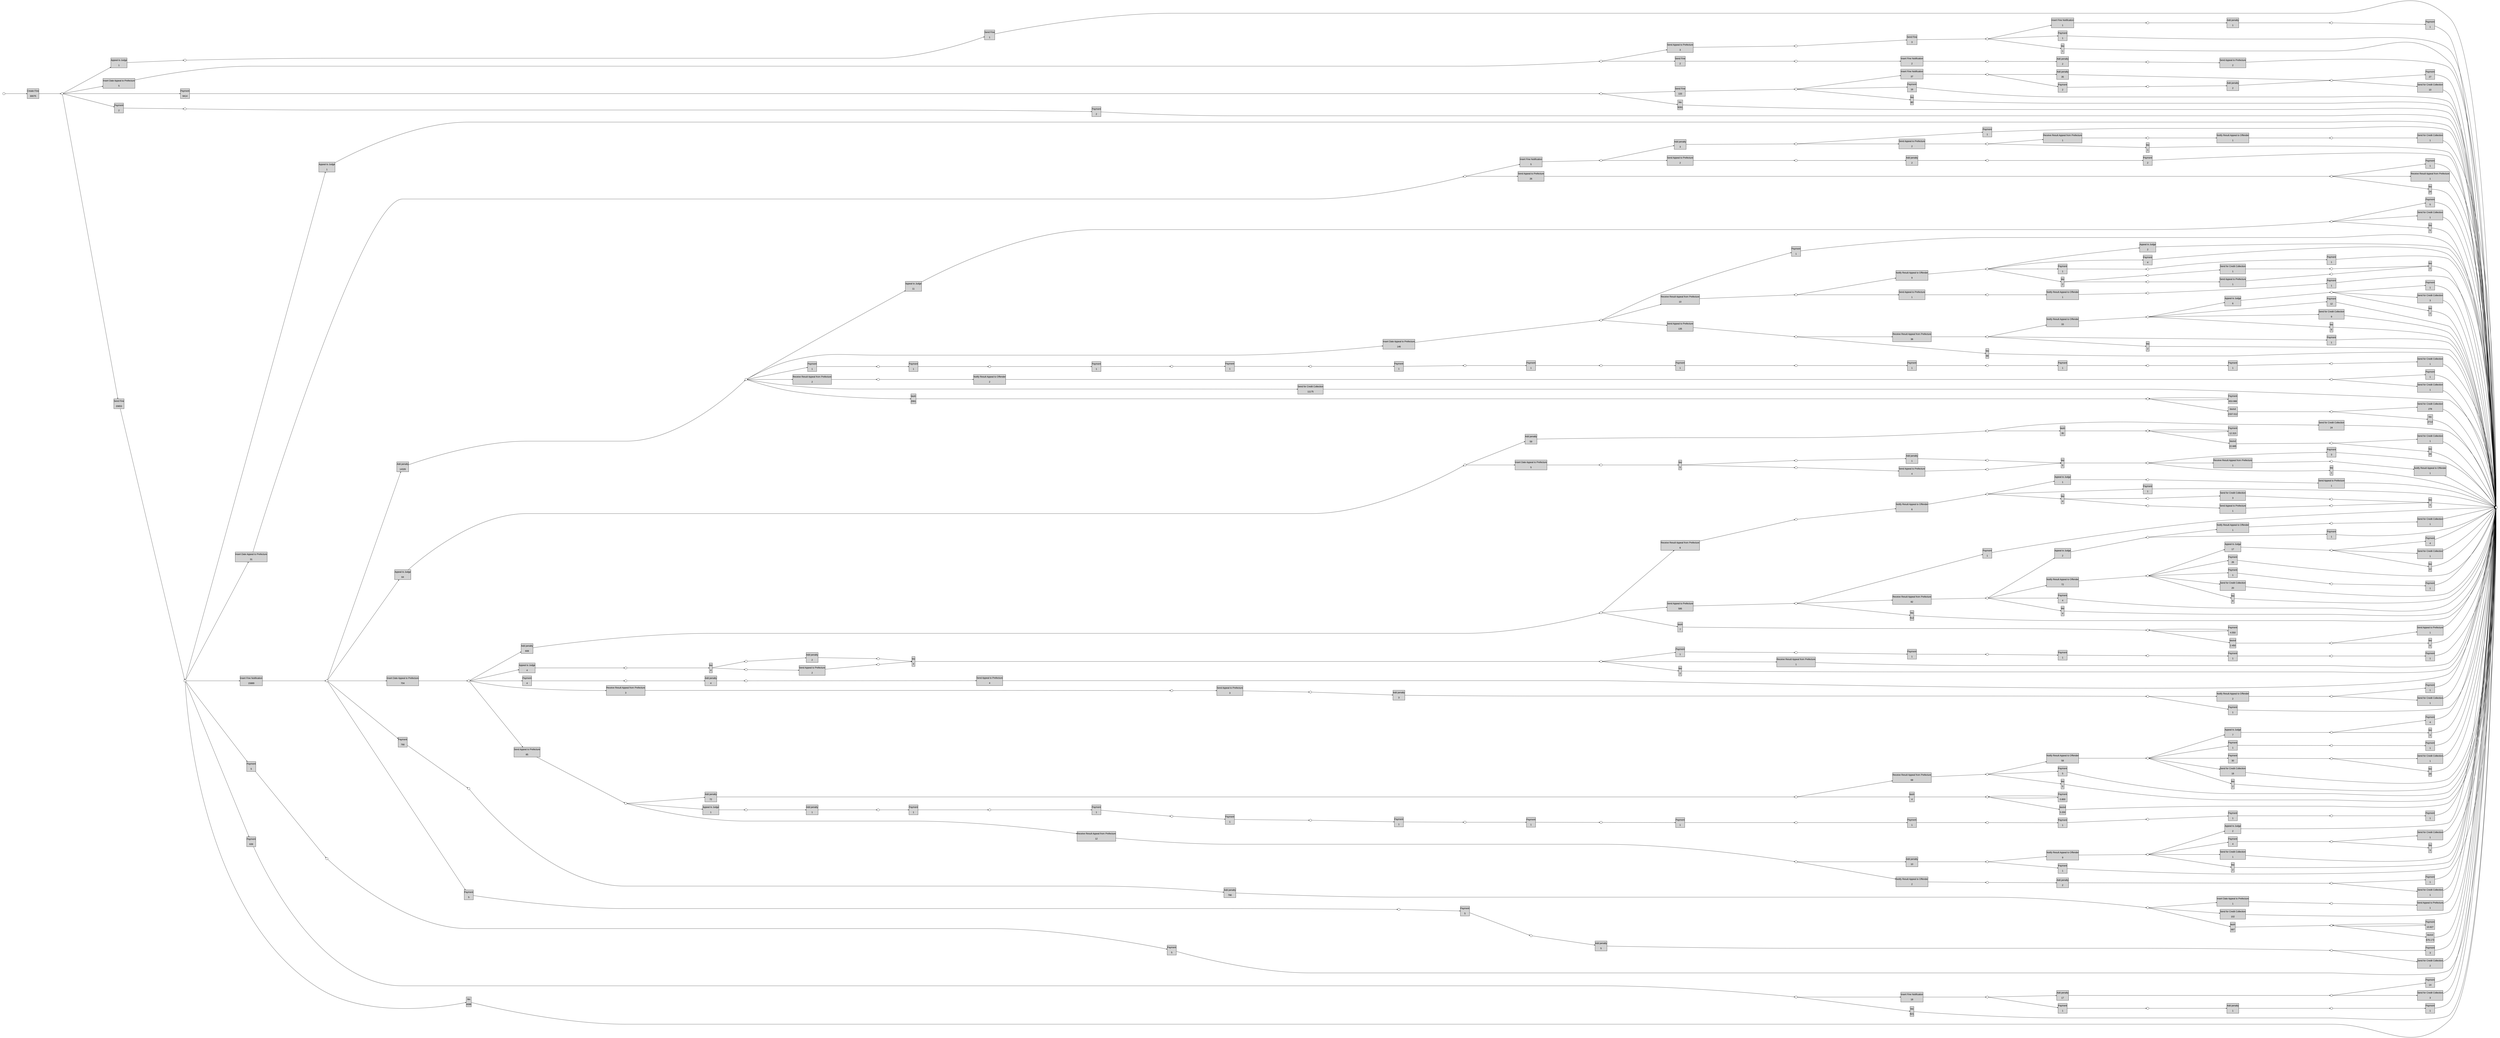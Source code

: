 digraph G { 
ranksep=".3"; fontsize="14"; remincross=true; margin="0.0,0.0"; fontname="Arial";rankdir="LR";
edge [arrowsize="0.5"];
node [height=".2",width=".2",fontname="Arial",fontsize="14"];
ratio=0.4;
id1 [shape="box",margin="0, 0.1",label="Add penalty\n\n790",style="filled"];
id2 [shape="box",margin="0, 0.1",label="Add penalty\n\n59",style="filled"];
id3 [shape="box",margin="0, 0.1",label="Add penalty\n\n1",style="filled"];
id4 [shape="box",margin="0, 0.1",label="Add penalty\n\n608",style="filled"];
id5 [shape="box",margin="0, 0.1",label="Add penalty\n\n14326",style="filled"];
id6 [shape="box",margin="0, 0.1",label="Add penalty\n\n4",style="filled"];
id7 [shape="box",margin="0, 0.1",label="Add penalty\n\n2",style="filled"];
id8 [shape="box",margin="0, 0.1",label="Add penalty\n\n72",style="filled"];
id9 [shape="box",margin="0, 0.1",label="Add penalty\n\n1",style="filled"];
id10 [shape="box",margin="0, 0.1",label="Add penalty\n\n10",style="filled"];
id11 [shape="box",margin="0, 0.1",label="Add penalty\n\n2",style="filled"];
id12 [shape="box",margin="0, 0.1",label="Add penalty\n\n3",style="filled"];
id13 [shape="box",margin="0, 0.1",label="Add penalty\n\n5",style="filled"];
id14 [shape="box",margin="0, 0.1",label="Add penalty\n\n17",style="filled"];
id15 [shape="box",margin="0, 0.1",label="Add penalty\n\n1",style="filled"];
id16 [shape="box",margin="0, 0.1",label="Add penalty\n\n3",style="filled"];
id17 [shape="box",margin="0, 0.1",label="Add penalty\n\n2",style="filled"];
id18 [shape="box",margin="0, 0.1",label="Add penalty\n\n35",style="filled"];
id19 [shape="box",margin="0, 0.1",label="Add penalty\n\n2",style="filled"];
id20 [shape="box",margin="0, 0.1",label="Add penalty\n\n2",style="filled"];
id21 [shape="box",margin="0, 0.1",label="Add penalty\n\n1",style="filled"];
id22 [shape="box",margin="0, 0.1",label="Appeal to Judge\n\n1",style="filled"];
id23 [shape="box",margin="0, 0.1",label="Appeal to Judge\n\n64",style="filled"];
id24 [shape="box",margin="0, 0.1",label="Appeal to Judge\n\n2",style="filled"];
id25 [shape="box",margin="0, 0.1",label="Appeal to Judge\n\n17",style="filled"];
id26 [shape="box",margin="0, 0.1",label="Appeal to Judge\n\n1",style="filled"];
id27 [shape="box",margin="0, 0.1",label="Appeal to Judge\n\n4",style="filled"];
id28 [shape="box",margin="0, 0.1",label="Appeal to Judge\n\n11",style="filled"];
id29 [shape="box",margin="0, 0.1",label="Appeal to Judge\n\n7",style="filled"];
id30 [shape="box",margin="0, 0.1",label="Appeal to Judge\n\n1",style="filled"];
id31 [shape="box",margin="0, 0.1",label="Appeal to Judge\n\n2",style="filled"];
id32 [shape="box",margin="0, 0.1",label="Appeal to Judge\n\n1",style="filled"];
id33 [shape="box",margin="0, 0.1",label="Appeal to Judge\n\n6",style="filled"];
id34 [shape="box",margin="0, 0.1",label="Appeal to Judge\n\n2",style="filled"];
id35 [shape="box",margin="0, 0.1",label="Create Fine\n\n30075",style="filled"];
id36 [shape="box",margin="0, 0.1",label="Insert Date Appeal to Prefecture\n\n1",style="filled"];
id37 [shape="box",margin="0, 0.1",label="Insert Date Appeal to Prefecture\n\n5",style="filled"];
id38 [shape="box",margin="0, 0.1",label="Insert Date Appeal to Prefecture\n\n704",style="filled"];
id39 [shape="box",margin="0, 0.1",label="Insert Date Appeal to Prefecture\n\n146",style="filled"];
id40 [shape="box",margin="0, 0.1",label="Insert Date Appeal to Prefecture\n\n31",style="filled"];
id41 [shape="box",margin="0, 0.1",label="Insert Date Appeal to Prefecture\n\n5",style="filled"];
id42 [shape="box",margin="0, 0.1",label="Insert Fine Notification\n\n15889",style="filled"];
id43 [shape="box",margin="0, 0.1",label="Insert Fine Notification\n\n18",style="filled"];
id44 [shape="box",margin="0, 0.1",label="Insert Fine Notification\n\n5",style="filled"];
id45 [shape="box",margin="0, 0.1",label="Insert Fine Notification\n\n37",style="filled"];
id46 [shape="box",margin="0, 0.1",label="Insert Fine Notification\n\n2",style="filled"];
id47 [shape="box",margin="0, 0.1",label="Insert Fine Notification\n\n1",style="filled"];
id48 [shape="box",margin="0, 0.1",label="Notify Result Appeal to Offender\n\n1",style="filled"];
id49 [shape="box",margin="0, 0.1",label="Notify Result Appeal to Offender\n\n1",style="filled"];
id50 [shape="box",margin="0, 0.1",label="Notify Result Appeal to Offender\n\n72",style="filled"];
id51 [shape="box",margin="0, 0.1",label="Notify Result Appeal to Offender\n\n6",style="filled"];
id52 [shape="box",margin="0, 0.1",label="Notify Result Appeal to Offender\n\n58",style="filled"];
id53 [shape="box",margin="0, 0.1",label="Notify Result Appeal to Offender\n\n9",style="filled"];
id54 [shape="box",margin="0, 0.1",label="Notify Result Appeal to Offender\n\n2",style="filled"];
id55 [shape="box",margin="0, 0.1",label="Notify Result Appeal to Offender\n\n2",style="filled"];
id56 [shape="box",margin="0, 0.1",label="Notify Result Appeal to Offender\n\n1",style="filled"];
id57 [shape="box",margin="0, 0.1",label="Notify Result Appeal to Offender\n\n33",style="filled"];
id58 [shape="box",margin="0, 0.1",label="Notify Result Appeal to Offender\n\n1",style="filled"];
id59 [shape="box",margin="0, 0.1",label="Notify Result Appeal to Offender\n\n9",style="filled"];
id60 [shape="box",margin="0, 0.1",label="Notify Result Appeal to Offender\n\n2",style="filled"];
id61 [shape="box",margin="0, 0.1",label="Payment\n\n1",style="filled"];
id62 [shape="box",margin="0, 0.1",label="Payment\n\n1",style="filled"];
id63 [shape="box",margin="0, 0.1",label="Payment\n\n1",style="filled"];
id64 [shape="box",margin="0, 0.1",label="Payment\n\n1",style="filled"];
id65 [shape="box",margin="0, 0.1",label="Payment\n\n1",style="filled"];
id66 [shape="box",margin="0, 0.1",label="Payment\n\n1",style="filled"];
id67 [shape="box",margin="0, 0.1",label="Payment\n\n1",style="filled"];
id68 [shape="box",margin="0, 0.1",label="Payment\n\n1",style="filled"];
id69 [shape="box",margin="0, 0.1",label="Payment\n\n1",style="filled"];
id70 [shape="box",margin="0, 0.1",label="Payment\n\n1",style="filled"];
id71 [shape="box",margin="0, 0.1",label="Payment\n\n790",style="filled"];
id72 [shape="box",margin="0, 0.1",label="Payment\n\n10.827",style="filled"];
id73 [shape="box",margin="0, 0.1",label="Payment\n\n12.315",style="filled"];
id74 [shape="box",margin="0, 0.1",label="Payment\n\n5",style="filled"];
id75 [shape="box",margin="0, 0.1",label="Payment\n\n5",style="filled"];
id76 [shape="box",margin="0, 0.1",label="Payment\n\n3",style="filled"];
id77 [shape="box",margin="0, 0.1",label="Payment\n\n1",style="filled"];
id78 [shape="box",margin="0, 0.1",label="Payment\n\n4",style="filled"];
id79 [shape="box",margin="0, 0.1",label="Payment\n\n1",style="filled"];
id80 [shape="box",margin="0, 0.1",label="Payment\n\n26",style="filled"];
id81 [shape="box",margin="0, 0.1",label="Payment\n\n1",style="filled"];
id82 [shape="box",margin="0, 0.1",label="Payment\n\n1",style="filled"];
id83 [shape="box",margin="0, 0.1",label="Payment\n\n4",style="filled"];
id84 [shape="box",margin="0, 0.1",label="Payment\n\n1",style="filled"];
id85 [shape="box",margin="0, 0.1",label="Payment\n\n4.550",style="filled"];
id86 [shape="box",margin="0, 0.1",label="Payment\n\n4",style="filled"];
id87 [shape="box",margin="0, 0.1",label="Payment\n\n1",style="filled"];
id88 [shape="box",margin="0, 0.1",label="Payment\n\n1",style="filled"];
id89 [shape="box",margin="0, 0.1",label="Payment\n\n1",style="filled"];
id90 [shape="box",margin="0, 0.1",label="Payment\n\n1",style="filled"];
id91 [shape="box",margin="0, 0.1",label="Payment\n\n1",style="filled"];
id92 [shape="box",margin="0, 0.1",label="Payment\n\n0.800",style="filled"];
id93 [shape="box",margin="0, 0.1",label="Payment\n\n5",style="filled"];
id94 [shape="box",margin="0, 0.1",label="Payment\n\n5",style="filled"];
id95 [shape="box",margin="0, 0.1",label="Payment\n\n1",style="filled"];
id96 [shape="box",margin="0, 0.1",label="Payment\n\n1",style="filled"];
id97 [shape="box",margin="0, 0.1",label="Payment\n\n30",style="filled"];
id98 [shape="box",margin="0, 0.1",label="Payment\n\n4",style="filled"];
id99 [shape="box",margin="0, 0.1",label="Payment\n\n1",style="filled"];
id100 [shape="box",margin="0, 0.1",label="Payment\n\n1",style="filled"];
id101 [shape="box",margin="0, 0.1",label="Payment\n\n1",style="filled"];
id102 [shape="box",margin="0, 0.1",label="Payment\n\n1",style="filled"];
id103 [shape="box",margin="0, 0.1",label="Payment\n\n1",style="filled"];
id104 [shape="box",margin="0, 0.1",label="Payment\n\n1",style="filled"];
id105 [shape="box",margin="0, 0.1",label="Payment\n\n1",style="filled"];
id106 [shape="box",margin="0, 0.1",label="Payment\n\n1",style="filled"];
id107 [shape="box",margin="0, 0.1",label="Payment\n\n1",style="filled"];
id108 [shape="box",margin="0, 0.1",label="Payment\n\n1",style="filled"];
id109 [shape="box",margin="0, 0.1",label="Payment\n\n1",style="filled"];
id110 [shape="box",margin="0, 0.1",label="Payment\n\n1",style="filled"];
id111 [shape="box",margin="0, 0.1",label="Payment\n\n4",style="filled"];
id112 [shape="box",margin="0, 0.1",label="Payment\n\n1",style="filled"];
id113 [shape="box",margin="0, 0.1",label="Payment\n\n1",style="filled"];
id114 [shape="box",margin="0, 0.1",label="Payment\n\n1",style="filled"];
id115 [shape="box",margin="0, 0.1",label="Payment\n\n5",style="filled"];
id116 [shape="box",margin="0, 0.1",label="Payment\n\n5",style="filled"];
id117 [shape="box",margin="0, 0.1",label="Payment\n\n3",style="filled"];
id118 [shape="box",margin="0, 0.1",label="Payment\n\n639",style="filled"];
id119 [shape="box",margin="0, 0.1",label="Payment\n\n14",style="filled"];
id120 [shape="box",margin="0, 0.1",label="Payment\n\n1",style="filled"];
id121 [shape="box",margin="0, 0.1",label="Payment\n\n1",style="filled"];
id122 [shape="box",margin="0, 0.1",label="Payment\n\n1",style="filled"];
id123 [shape="box",margin="0, 0.1",label="Payment\n\n2",style="filled"];
id124 [shape="box",margin="0, 0.1",label="Payment\n\n1",style="filled"];
id125 [shape="box",margin="0, 0.1",label="Payment\n\n1",style="filled"];
id126 [shape="box",margin="0, 0.1",label="Payment\n\n9414",style="filled"];
id127 [shape="box",margin="0, 0.1",label="Payment\n\n16",style="filled"];
id128 [shape="box",margin="0, 0.1",label="Payment\n\n2",style="filled"];
id129 [shape="box",margin="0, 0.1",label="Payment\n\n27",style="filled"];
id130 [shape="box",margin="0, 0.1",label="Payment\n\n1",style="filled"];
id131 [shape="box",margin="0, 0.1",label="Payment\n\n1",style="filled"];
id132 [shape="box",margin="0, 0.1",label="Payment\n\n12",style="filled"];
id133 [shape="box",margin="0, 0.1",label="Payment\n\n1",style="filled"];
id134 [shape="box",margin="0, 0.1",label="Payment\n\n2",style="filled"];
id135 [shape="box",margin="0, 0.1",label="Payment\n\n1",style="filled"];
id136 [shape="box",margin="0, 0.1",label="Payment\n\n2",style="filled"];
id137 [shape="box",margin="0, 0.1",label="Payment\n\n4",style="filled"];
id138 [shape="box",margin="0, 0.1",label="Payment\n\n1",style="filled"];
id139 [shape="box",margin="0, 0.1",label="Payment\n\n1",style="filled"];
id140 [shape="box",margin="0, 0.1",label="Payment\n\n1",style="filled"];
id141 [shape="box",margin="0, 0.1",label="Payment\n\n653.988",style="filled"];
id142 [shape="box",margin="0, 0.1",label="Receive Result Appeal from Prefecture\n\n1",style="filled"];
id143 [shape="box",margin="0, 0.1",label="Receive Result Appeal from Prefecture\n\n82",style="filled"];
id144 [shape="box",margin="0, 0.1",label="Receive Result Appeal from Prefecture\n\n6",style="filled"];
id145 [shape="box",margin="0, 0.1",label="Receive Result Appeal from Prefecture\n\n1",style="filled"];
id146 [shape="box",margin="0, 0.1",label="Receive Result Appeal from Prefecture\n\n68",style="filled"];
id147 [shape="box",margin="0, 0.1",label="Receive Result Appeal from Prefecture\n\n12",style="filled"];
id148 [shape="box",margin="0, 0.1",label="Receive Result Appeal from Prefecture\n\n3",style="filled"];
id149 [shape="box",margin="0, 0.1",label="Receive Result Appeal from Prefecture\n\n36",style="filled"];
id150 [shape="box",margin="0, 0.1",label="Receive Result Appeal from Prefecture\n\n1",style="filled"];
id151 [shape="box",margin="0, 0.1",label="Receive Result Appeal from Prefecture\n\n1",style="filled"];
id152 [shape="box",margin="0, 0.1",label="Receive Result Appeal from Prefecture\n\n10",style="filled"];
id153 [shape="box",margin="0, 0.1",label="Receive Result Appeal from Prefecture\n\n2",style="filled"];
id154 [shape="box",margin="0, 0.1",label="Send Appeal to Prefecture\n\n1",style="filled"];
id155 [shape="box",margin="0, 0.1",label="Send Appeal to Prefecture\n\n4",style="filled"];
id156 [shape="box",margin="0, 0.1",label="Send Appeal to Prefecture\n\n595",style="filled"];
id157 [shape="box",margin="0, 0.1",label="Send Appeal to Prefecture\n\n1",style="filled"];
id158 [shape="box",margin="0, 0.1",label="Send Appeal to Prefecture\n\n1",style="filled"];
id159 [shape="box",margin="0, 0.1",label="Send Appeal to Prefecture\n\n1",style="filled"];
id160 [shape="box",margin="0, 0.1",label="Send Appeal to Prefecture\n\n4",style="filled"];
id161 [shape="box",margin="0, 0.1",label="Send Appeal to Prefecture\n\n2",style="filled"];
id162 [shape="box",margin="0, 0.1",label="Send Appeal to Prefecture\n\n85",style="filled"];
id163 [shape="box",margin="0, 0.1",label="Send Appeal to Prefecture\n\n135",style="filled"];
id164 [shape="box",margin="0, 0.1",label="Send Appeal to Prefecture\n\n3",style="filled"];
id165 [shape="box",margin="0, 0.1",label="Send Appeal to Prefecture\n\n2",style="filled"];
id166 [shape="box",margin="0, 0.1",label="Send Appeal to Prefecture\n\n2",style="filled"];
id167 [shape="box",margin="0, 0.1",label="Send Appeal to Prefecture\n\n26",style="filled"];
id168 [shape="box",margin="0, 0.1",label="Send Appeal to Prefecture\n\n2",style="filled"];
id169 [shape="box",margin="0, 0.1",label="Send Appeal to Prefecture\n\n3",style="filled"];
id170 [shape="box",margin="0, 0.1",label="Send Appeal to Prefecture\n\n1",style="filled"];
id171 [shape="box",margin="0, 0.1",label="Send Appeal to Prefecture\n\n1",style="filled"];
id172 [shape="box",margin="0, 0.1",label="Send Fine\n\n133",style="filled"];
id173 [shape="box",margin="0, 0.1",label="Send Fine\n\n1",style="filled"];
id174 [shape="box",margin="0, 0.1",label="Send Fine\n\n2",style="filled"];
id175 [shape="box",margin="0, 0.1",label="Send Fine\n\n3",style="filled"];
id176 [shape="box",margin="0, 0.1",label="Send Fine\n\n20653",style="filled"];
id177 [shape="box",margin="0, 0.1",label="Send for Credit Collection\n\n1",style="filled"];
id178 [shape="box",margin="0, 0.1",label="Send for Credit Collection\n\n102",style="filled"];
id179 [shape="box",margin="0, 0.1",label="Send for Credit Collection\n\n24",style="filled"];
id180 [shape="box",margin="0, 0.1",label="Send for Credit Collection\n\n1",style="filled"];
id181 [shape="box",margin="0, 0.1",label="Send for Credit Collection\n\n1",style="filled"];
id182 [shape="box",margin="0, 0.1",label="Send for Credit Collection\n\n20",style="filled"];
id183 [shape="box",margin="0, 0.1",label="Send for Credit Collection\n\n1",style="filled"];
id184 [shape="box",margin="0, 0.1",label="Send for Credit Collection\n\n3",style="filled"];
id185 [shape="box",margin="0, 0.1",label="Send for Credit Collection\n\n11175",style="filled"];
id186 [shape="box",margin="0, 0.1",label="Send for Credit Collection\n\n1",style="filled"];
id187 [shape="box",margin="0, 0.1",label="Send for Credit Collection\n\n18",style="filled"];
id188 [shape="box",margin="0, 0.1",label="Send for Credit Collection\n\n1",style="filled"];
id189 [shape="box",margin="0, 0.1",label="Send for Credit Collection\n\n1",style="filled"];
id190 [shape="box",margin="0, 0.1",label="Send for Credit Collection\n\n1",style="filled"];
id191 [shape="box",margin="0, 0.1",label="Send for Credit Collection\n\n1",style="filled"];
id192 [shape="box",margin="0, 0.1",label="Send for Credit Collection\n\n1",style="filled"];
id193 [shape="box",margin="0, 0.1",label="Send for Credit Collection\n\n2",style="filled"];
id194 [shape="box",margin="0, 0.1",label="Send for Credit Collection\n\n3",style="filled"];
id195 [shape="box",margin="0, 0.1",label="Send for Credit Collection\n\n1",style="filled"];
id196 [shape="box",margin="0, 0.1",label="Send for Credit Collection\n\n10",style="filled"];
id197 [shape="box",margin="0, 0.1",label="Send for Credit Collection\n\n9",style="filled"];
id198 [shape="box",margin="0, 0.1",label="Send for Credit Collection\n\n3",style="filled"];
id199 [shape="box",margin="0, 0.1",label="Send for Credit Collection\n\n1",style="filled"];
id200 [shape="box",margin="0, 0.1",label="Send for Credit Collection\n\n1",style="filled"];
id201 [shape="box",margin="0, 0.1",label="Send for Credit Collection\n\n278",style="filled"];
id202 [shape="box",margin="0, 0.1",label="tau\n\n2713",style="filled"];
id203 [shape="box",margin="0, 0.1",label="tau\n\n4088",style="filled"];
id204 [shape="box",margin="0, 0.1",label="tau\n\n34",style="filled"];
id205 [shape="box",margin="0, 0.1",label="tau\n\n5",style="filled"];
id206 [shape="box",margin="0, 0.1",label="tau\n\n5",style="filled"];
id207 [shape="box",margin="0, 0.1",label="tau\n\n1",style="filled"];
id208 [shape="box",margin="0, 0.1",label="tau\n\n512",style="filled"];
id209 [shape="box",margin="0, 0.1",label="tau\n\n4",style="filled"];
id210 [shape="box",margin="0, 0.1",label="tau\n\n8",style="filled"];
id211 [shape="box",margin="0, 0.1",label="tau\n\n12",style="filled"];
id212 [shape="box",margin="0, 0.1",label="tau\n\n4",style="filled"];
id213 [shape="box",margin="0, 0.1",label="tau\n\n4",style="filled"];
id214 [shape="box",margin="0, 0.1",label="tau\n\n6",style="filled"];
id215 [shape="box",margin="0, 0.1",label="tau\n\n4",style="filled"];
id216 [shape="box",margin="0, 0.1",label="tau\n\n4",style="filled"];
id217 [shape="box",margin="0, 0.1",label="tau\n\n2",style="filled"];
id218 [shape="box",margin="0, 0.1",label="tau\n\n5",style="filled"];
id219 [shape="box",margin="0, 0.1",label="tau\n\n2",style="filled"];
id220 [shape="box",margin="0, 0.1",label="tau\n\n5",style="filled"];
id221 [shape="box",margin="0, 0.1",label="tau\n\n29",style="filled"];
id222 [shape="box",margin="0, 0.1",label="tau\n\n3",style="filled"];
id223 [shape="box",margin="0, 0.1",label="tau\n\n2",style="filled"];
id224 [shape="box",margin="0, 0.1",label="tau\n\n3",style="filled"];
id225 [shape="box",margin="0, 0.1",label="tau\n\n621",style="filled"];
id226 [shape="box",margin="0, 0.1",label="tau\n\n99",style="filled"];
id227 [shape="box",margin="0, 0.1",label="tau\n\n1",style="filled"];
id228 [shape="box",margin="0, 0.1",label="tau\n\n24",style="filled"];
id229 [shape="box",margin="0, 0.1",label="tau\n\n9281",style="filled"];
id230 [shape="box",margin="0, 0.1",label="tau\n\n80",style="filled"];
id231 [shape="box",margin="0, 0.1",label="tau\n\n2",style="filled"];
id232 [shape="box",margin="0, 0.1",label="tau\n\n1",style="filled"];
id233 [shape="box",margin="0, 0.1",label="tau\n\n6",style="filled"];
id234 [shape="box",margin="0, 0.1",label="tau\n\n2",style="filled"];
id235 [shape="box",margin="0, 0.1",label="tau\n\n2",style="filled"];
id236 [shape="box",margin="0, 0.1",label="tau\n\n2",style="filled"];
id237 [shape="box",margin="0, 0.1",label="tauin\n\n687",style="filled"];
id238 [shape="box",margin="0, 0.1",label="tauin\n\n35",style="filled"];
id239 [shape="box",margin="0, 0.1",label="tauin\n\n7",style="filled"];
id240 [shape="box",margin="0, 0.1",label="tauin\n\n4",style="filled"];
id241 [shape="box",margin="0, 0.1",label="tauin\n\n2991",style="filled"];
id242 [shape="box",margin="0, 0.1",label="tauout\n\n676.173",style="filled"];
id243 [shape="box",margin="0, 0.1",label="tauout\n\n22.685",style="filled"];
id244 [shape="box",margin="0, 0.1",label="tauout\n\n2.450",style="filled"];
id245 [shape="box",margin="0, 0.1",label="tauout\n\n3.200",style="filled"];
id246 [shape="box",margin="0, 0.1",label="tauout\n\n2337.012",style="filled"];
id247 [shape="circle",label=""];
id248 [shape="circle",label=""];
id249 [shape="circle",label=""];
id250 [shape="circle",label=""];
id251 [shape="circle",label=""];
id252 [shape="circle",label=""];
id253 [shape="circle",label=""];
id254 [shape="circle",label=""];
id255 [shape="circle",label=""];
id256 [shape="circle",label=""];
id257 [shape="circle",label=""];
id258 [shape="circle",label=""];
id259 [shape="circle",label=""];
id260 [shape="circle",label=""];
id261 [shape="circle",label=""];
id262 [shape="circle",label=""];
id263 [shape="circle",label=""];
id264 [shape="circle",label=""];
id265 [shape="circle",label=""];
id266 [shape="circle",label=""];
id267 [shape="circle",label=""];
id268 [shape="circle",label=""];
id269 [shape="circle",label=""];
id270 [shape="circle",label=""];
id271 [shape="circle",label=""];
id272 [shape="circle",label=""];
id273 [shape="circle",label=""];
id274 [shape="circle",label=""];
id275 [shape="circle",label=""];
id276 [shape="circle",label=""];
id277 [shape="circle",label=""];
id278 [shape="circle",label=""];
id279 [shape="circle",label=""];
id280 [shape="circle",label=""];
id281 [shape="circle",label=""];
id282 [shape="circle",label=""];
id283 [shape="circle",label=""];
id284 [shape="circle",label=""];
id285 [shape="circle",label=""];
id286 [shape="circle",label=""];
id287 [shape="circle",label=""];
id288 [shape="circle",label=""];
id289 [shape="circle",label=""];
id290 [shape="circle",label=""];
id291 [shape="circle",label=""];
id292 [shape="circle",label=""];
id293 [shape="circle",label=""];
id294 [shape="circle",label=""];
id295 [shape="circle",label=""];
id296 [shape="circle",label=""];
id297 [shape="circle",label=""];
id298 [shape="circle",label=""];
id299 [shape="circle",label=""];
id300 [shape="circle",label=""];
id301 [shape="circle",label=""];
id302 [shape="circle",label=""];
id303 [shape="circle",label=""];
id304 [shape="circle",label=""];
id305 [shape="circle",label=""];
id306 [shape="circle",label=""];
id307 [shape="circle",label=""];
id308 [shape="circle",label=""];
id309 [shape="circle",label=""];
id310 [shape="circle",label=""];
id311 [shape="circle",label=""];
id312 [shape="circle",label=""];
id313 [shape="circle",label=""];
id314 [shape="circle",label=""];
id315 [shape="circle",label=""];
id316 [shape="circle",label=""];
id317 [shape="circle",label=""];
id318 [shape="circle",label=""];
id319 [shape="circle",label=""];
id320 [shape="circle",label=""];
id321 [shape="circle",label=""];
id322 [shape="circle",label=""];
id323 [shape="circle",label=""];
id324 [shape="circle",label=""];
id325 [shape="circle",label=""];
id326 [shape="circle",label=""];
id327 [shape="circle",label=""];
id328 [shape="circle",label=""];
id329 [shape="circle",label=""];
id330 [shape="circle",label=""];
id331 [shape="circle",label=""];
id332 [shape="circle",label=""];
id333 [shape="circle",label=""];
id334 [shape="circle",label=""];
id335 [shape="circle",label=""];
id336 [shape="circle",label=""];
id337 [shape="circle",label=""];
id338 [shape="circle",label=""];
id339 [shape="circle",label=""];
id340 [shape="circle",label=""];
id341 [shape="circle",label=""];
id342 [shape="circle",label=""];
id343 [shape="circle",label=""];
id344 [shape="circle",label=""];
id345 [shape="circle",label=""];
id346 [shape="circle",label=""];
id347 [shape="circle",label=""];
id348 [shape="circle",label=""];
id349 [shape="circle",label=""];
id350 [shape="circle",label=""];
id351 [shape="circle",label=""];
id352 [shape="circle",label=""];
id353 [shape="circle",label=""];
id354 [shape="circle",label=""];
id355 [shape="circle",label=""];
id356 [shape="circle",label=""];
id357 [shape="circle",label=""];
id358 [shape="circle",label=""];
id359 [shape="circle",label=""];
id360 [shape="circle",label=""];
id361 [shape="circle",label=""];
id362 [shape="circle",label=""];
id363 [shape="circle",label=""];
id364 [shape="circle",label=""];
id365 [shape="circle",label=""];
id366 [shape="circle",label=""];
id367 [shape="circle",label=""];
id368 [shape="circle",label=""];
id369 [shape="circle",label=""];
id370 [shape="circle",label=""];
id371 [shape="circle",label=""];
id372 [shape="circle",label=""];
id373 [shape="circle",label=""];
id374 [shape="circle",label=""];
id375 [shape="circle",label=""];
id376 [shape="circle",label=""];
id377 [shape="circle",label=""];
id378 [shape="circle",label=""];
id379 [shape="circle",label=""];
id380 [shape="circle",label=""];
id381 [shape="circle",label=""];
id382 [shape="circle",label=""];
id383 [shape="circle",label=""];
id384 [shape="circle",label=""];
id385 [shape="circle",label=""];
id386 [shape="circle",label=""];
id387 [shape="circle",label=""];
id388 [shape="circle",label=""];
id16 -> id349
id342 -> id120
id58 -> id375
id259 -> id242
id291 -> id213
id317 -> id110
id366 -> id168
id273 -> id5
id292 -> id159
id175 -> id368
id243 -> id264
id376 -> id235
id385 -> id201
id125 -> id388
id215 -> id299
id258 -> id237
id42 -> id273
id145 -> id388
id276 -> id143
id282 -> id153
id19 -> id359
id100 -> id319
id358 -> id18
id93 -> id388
id267 -> id142
id227 -> id388
id216 -> id298
id281 -> id32
id267 -> id207
id197 -> id388
id332 -> id11
id156 -> id276
id274 -> id162
id167 -> id355
id378 -> id199
id245 -> id388
id253 -> id67
id171 -> id382
id338 -> id13
id212 -> id288
id280 -> id80
id71 -> id257
id21 -> id370
id251 -> id65
id275 -> id144
id60 -> id384
id262 -> id179
id303 -> id88
id329 -> id189
id368 -> id47
id269 -> id206
id297 -> id215
id190 -> id388
id233 -> id388
id26 -> id287
id316 -> id99
id235 -> id378
id103 -> id322
id280 -> id182
id202 -> id388
id215 -> id301
id301 -> id161
id55 -> id337
id178 -> id388
id53 -> id329
id48 -> id388
id275 -> id239
id288 -> id184
id311 -> id187
id161 -> id302
id159 -> id388
id284 -> id183
id77 -> id388
id294 -> id220
id13 -> id340
id104 -> id323
id279 -> id181
id164 -> id335
id49 -> id279
id183 -> id388
id342 -> id14
id348 -> id16
id363 -> id46
id317 -> id163
id367 -> id175
id358 -> id128
id89 -> id305
id139 -> id388
id329 -> id111
id217 -> id388
id20 -> id366
id113 -> id388
id80 -> id388
id302 -> id216
id311 -> id29
id278 -> id79
id2 -> id262
id136 -> id388
id214 -> id388
id187 -> id388
id264 -> id180
id38 -> id274
id282 -> id241
id322 -> id104
id204 -> id388
id365 -> id233
id231 -> id388
id323 -> id105
id111 -> id330
id170 -> id374
id186 -> id388
id223 -> id388
id240 -> id309
id266 -> id205
id348 -> id166
id61 -> id248
id154 -> id388
id280 -> id25
id84 -> id388
id213 -> id388
id90 -> id306
id211 -> id388
id311 -> id95
id380 -> id42
id1 -> id258
id88 -> id304
id212 -> id290
id262 -> id238
id122 -> id388
id137 -> id388
id362 -> id174
id261 -> id37
id5 -> id282
id373 -> id170
id97 -> id313
id123 -> id388
id191 -> id388
id184 -> id289
id273 -> id23
id347 -> id125
id146 -> id310
id309 -> id92
id63 -> id250
id298 -> id217
id355 -> id151
id328 -> id109
id383 -> id60
id312 -> id96
id116 -> id338
id265 -> id243
id185 -> id388
id52 -> id311
id4 -> id275
id126 -> id356
id163 -> id331
id73 -> id265
id23 -> id261
id150 -> id351
id310 -> id52
id376 -> id34
id305 -> id90
id208 -> id388
id229 -> id388
id263 -> id75
id37 -> id266
id273 -> id38
id85 -> id293
id62 -> id249
id107 -> id326
id365 -> id132
id337 -> id192
id56 -> id352
id32 -> id361
id315 -> id9
id31 -> id388
id346 -> id44
id124 -> id388
id280 -> id210
id7 -> id300
id287 -> id157
id92 -> id309
id106 -> id325
id224 -> id388
id293 -> id244
id355 -> id228
id255 -> id69
id360 -> id19
id276 -> id208
id238 -> id265
id12 -> id336
id331 -> id149
id353 -> id17
id320 -> id102
id250 -> id64
id218 -> id388
id310 -> id94
id343 -> id194
id272 -> id48
id205 -> id268
id365 -> id33
id375 -> id135
id166 -> id353
id221 -> id388
id17 -> id354
id147 -> id327
id347 -> id57
id74 -> id263
id41 -> id362
id345 -> id121
id225 -> id388
id280 -> id81
id151 -> id388
id44 -> id348
id134 -> id371
id386 -> id246
id241 -> id386
id36 -> id260
id282 -> id39
id362 -> id169
id339 -> id116
id349 -> id165
id237 -> id259
id341 -> id225
id144 -> id285
id275 -> id156
id372 -> id133
id357 -> id127
id336 -> id113
id195 -> id388
id70 -> id247
id75 -> id388
id350 -> id227
id373 -> id59
id273 -> id115
id138 -> id377
id379 -> id236
id39 -> id317
id198 -> id388
id286 -> id26
id354 -> id123
id66 -> id253
id196 -> id388
id307 -> id8
id128 -> id360
id273 -> id71
id274 -> id86
id308 -> id240
id132 -> id388
id308 -> id146
id351 -> id56
id131 -> id388
id153 -> id383
id324 -> id106
id336 -> id55
id376 -> id138
id274 -> id27
id182 -> id388
id232 -> id388
id327 -> id10
id248 -> id62
id294 -> id93
id119 -> id388
id260 -> id154
id142 -> id272
id158 -> id291
id265 -> id73
id327 -> id54
id51 -> id286
id206 -> id267
id325 -> id107
id108 -> id388
id277 -> id50
id380 -> id22
id8 -> id308
id109 -> id388
id277 -> id78
id371 -> id136
id152 -> id373
id334 -> id164
id114 -> id388
id143 -> id277
id271 -> id206
id283 -> id82
id281 -> id126
id333 -> id112
id230 -> id388
id274 -> id148
id81 -> id283
id284 -> id83
id50 -> id280
id282 -> id185
id298 -> id145
id256 -> id70
id368 -> id232
id35 -> id281
id40 -> id346
id110 -> id388
id364 -> id20
id130 -> id388
id282 -> id28
id377 -> id139
id120 -> id344
id193 -> id388
id59 -> id376
id148 -> id334
id270 -> id155
id384 -> id200
id372 -> id234
id210 -> id388
id101 -> id320
id72 -> id259
id18 -> id359
id281 -> id176
id82 -> id388
id285 -> id51
id286 -> id84
id267 -> id76
id282 -> id61
id79 -> id388
id219 -> id388
id200 -> id388
id369 -> id21
id24 -> id278
id387 -> id35
id304 -> id89
id330 -> id224
id222 -> id388
id277 -> id209
id370 -> id131
id69 -> id256
id112 -> id388
id264 -> id204
id313 -> id188
id284 -> id211
id236 -> id388
id286 -> id212
id68 -> id255
id331 -> id226
id318 -> id100
id29 -> id314
id121 -> id388
id117 -> id388
id380 -> id74
id155 -> id271
id361 -> id173
id33 -> id372
id346 -> id167
id160 -> id388
id352 -> id195
id292 -> id214
id234 -> id388
id140 -> id388
id98 -> id388
id311 -> id97
id385 -> id202
id257 -> id1
id337 -> id114
id326 -> id108
id356 -> id172
id252 -> id66
id242 -> id388
id22 -> id388
id228 -> id388
id149 -> id347
id76 -> id388
id278 -> id49
id141 -> id386
id78 -> id388
id226 -> id388
id118 -> id341
id356 -> id229
id298 -> id87
id328 -> id53
id157 -> id388
id10 -> id328
id341 -> id43
id357 -> id45
id343 -> id119
id207 -> id388
id102 -> id321
id165 -> id350
id83 -> id388
id91 -> id388
id333 -> id191
id28 -> id294
id168 -> id388
id174 -> id363
id199 -> id379
id67 -> id254
id374 -> id58
id95 -> id312
id314 -> id98
id203 -> id388
id314 -> id222
id319 -> id101
id86 -> id295
id365 -> id197
id201 -> id388
id129 -> id388
id179 -> id388
id54 -> id332
id43 -> id342
id289 -> id213
id46 -> id364
id290 -> id158
id340 -> id193
id355 -> id124
id135 -> id388
id205 -> id270
id189 -> id388
id307 -> id30
id330 -> id190
id209 -> id388
id380 -> id118
id15 -> id345
id381 -> id171
id300 -> id216
id96 -> id388
id329 -> id31
id87 -> id303
id188 -> id388
id349 -> id122
id380 -> id203
id313 -> id221
id173 -> id388
id177 -> id388
id307 -> id147
id306 -> id91
id34 -> id388
id181 -> id388
id357 -> id230
id194 -> id388
id254 -> id68
id180 -> id388
id220 -> id388
id27 -> id297
id45 -> id358
id295 -> id6
id169 -> id367
id268 -> id3
id249 -> id63
id281 -> id134
id115 -> id339
id277 -> id24
id296 -> id160
id258 -> id178
id127 -> id388
id94 -> id388
id247 -> id177
id57 -> id365
id14 -> id343
id317 -> id152
id384 -> id140
id321 -> id103
id335 -> id12
id347 -> id231
id176 -> id380
id276 -> id77
id311 -> id219
id105 -> id324
id261 -> id2
id382 -> id236
id64 -> id251
id30 -> id315
id258 -> id36
id172 -> id357
id372 -> id198
id246 -> id385
id9 -> id316
id3 -> id269
id309 -> id245
id376 -> id137
id25 -> id284
id310 -> id218
id259 -> id72
id274 -> id4
id239 -> id293
id162 -> id307
id133 -> id388
id47 -> id369
id299 -> id7
id65 -> id252
id235 -> id381
id359 -> id196
id368 -> id130
id340 -> id117
id344 -> id15
id281 -> id41
id293 -> id85
id329 -> id223
id350 -> id150
id294 -> id186
id99 -> id318
id11 -> id333
id6 -> id296
id386 -> id141
id192 -> id388
id244 -> id292
id359 -> id129
id380 -> id40
}